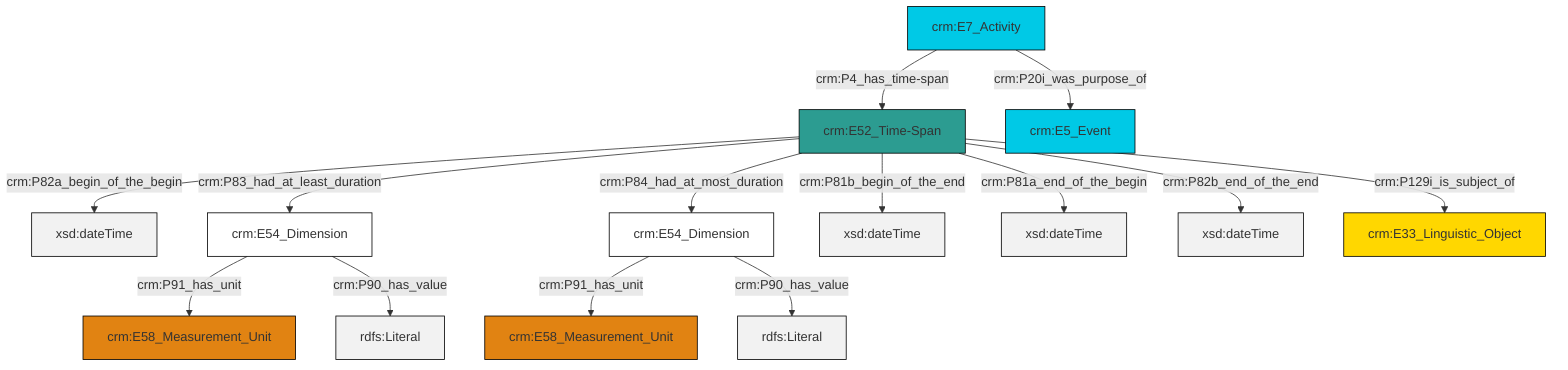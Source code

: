 graph TD
classDef Literal fill:#f2f2f2,stroke:#000000;
classDef CRM_Entity fill:#FFFFFF,stroke:#000000;
classDef Temporal_Entity fill:#00C9E6, stroke:#000000;
classDef Type fill:#E18312, stroke:#000000;
classDef Time-Span fill:#2C9C91, stroke:#000000;
classDef Appellation fill:#FFEB7F, stroke:#000000;
classDef Place fill:#008836, stroke:#000000;
classDef Persistent_Item fill:#B266B2, stroke:#000000;
classDef Conceptual_Object fill:#FFD700, stroke:#000000;
classDef Physical_Thing fill:#D2B48C, stroke:#000000;
classDef Actor fill:#f58aad, stroke:#000000;
classDef PC_Classes fill:#4ce600, stroke:#000000;
classDef Multi fill:#cccccc,stroke:#000000;

0["crm:E52_Time-Span"]:::Time-Span -->|crm:P82a_begin_of_the_begin| 1[xsd:dateTime]:::Literal
2["crm:E54_Dimension"]:::CRM_Entity -->|crm:P91_has_unit| 3["crm:E58_Measurement_Unit"]:::Type
2["crm:E54_Dimension"]:::CRM_Entity -->|crm:P90_has_value| 4[rdfs:Literal]:::Literal
5["crm:E54_Dimension"]:::CRM_Entity -->|crm:P91_has_unit| 6["crm:E58_Measurement_Unit"]:::Type
0["crm:E52_Time-Span"]:::Time-Span -->|crm:P83_had_at_least_duration| 5["crm:E54_Dimension"]:::CRM_Entity
0["crm:E52_Time-Span"]:::Time-Span -->|crm:P81b_begin_of_the_end| 8[xsd:dateTime]:::Literal
0["crm:E52_Time-Span"]:::Time-Span -->|crm:P81a_end_of_the_begin| 10[xsd:dateTime]:::Literal
11["crm:E7_Activity"]:::Temporal_Entity -->|crm:P4_has_time-span| 0["crm:E52_Time-Span"]:::Time-Span
0["crm:E52_Time-Span"]:::Time-Span -->|crm:P82b_end_of_the_end| 15[xsd:dateTime]:::Literal
0["crm:E52_Time-Span"]:::Time-Span -->|crm:P129i_is_subject_of| 16["crm:E33_Linguistic_Object"]:::Conceptual_Object
0["crm:E52_Time-Span"]:::Time-Span -->|crm:P84_had_at_most_duration| 2["crm:E54_Dimension"]:::CRM_Entity
5["crm:E54_Dimension"]:::CRM_Entity -->|crm:P90_has_value| 18[rdfs:Literal]:::Literal
11["crm:E7_Activity"]:::Temporal_Entity -->|crm:P20i_was_purpose_of| 13["crm:E5_Event"]:::Temporal_Entity